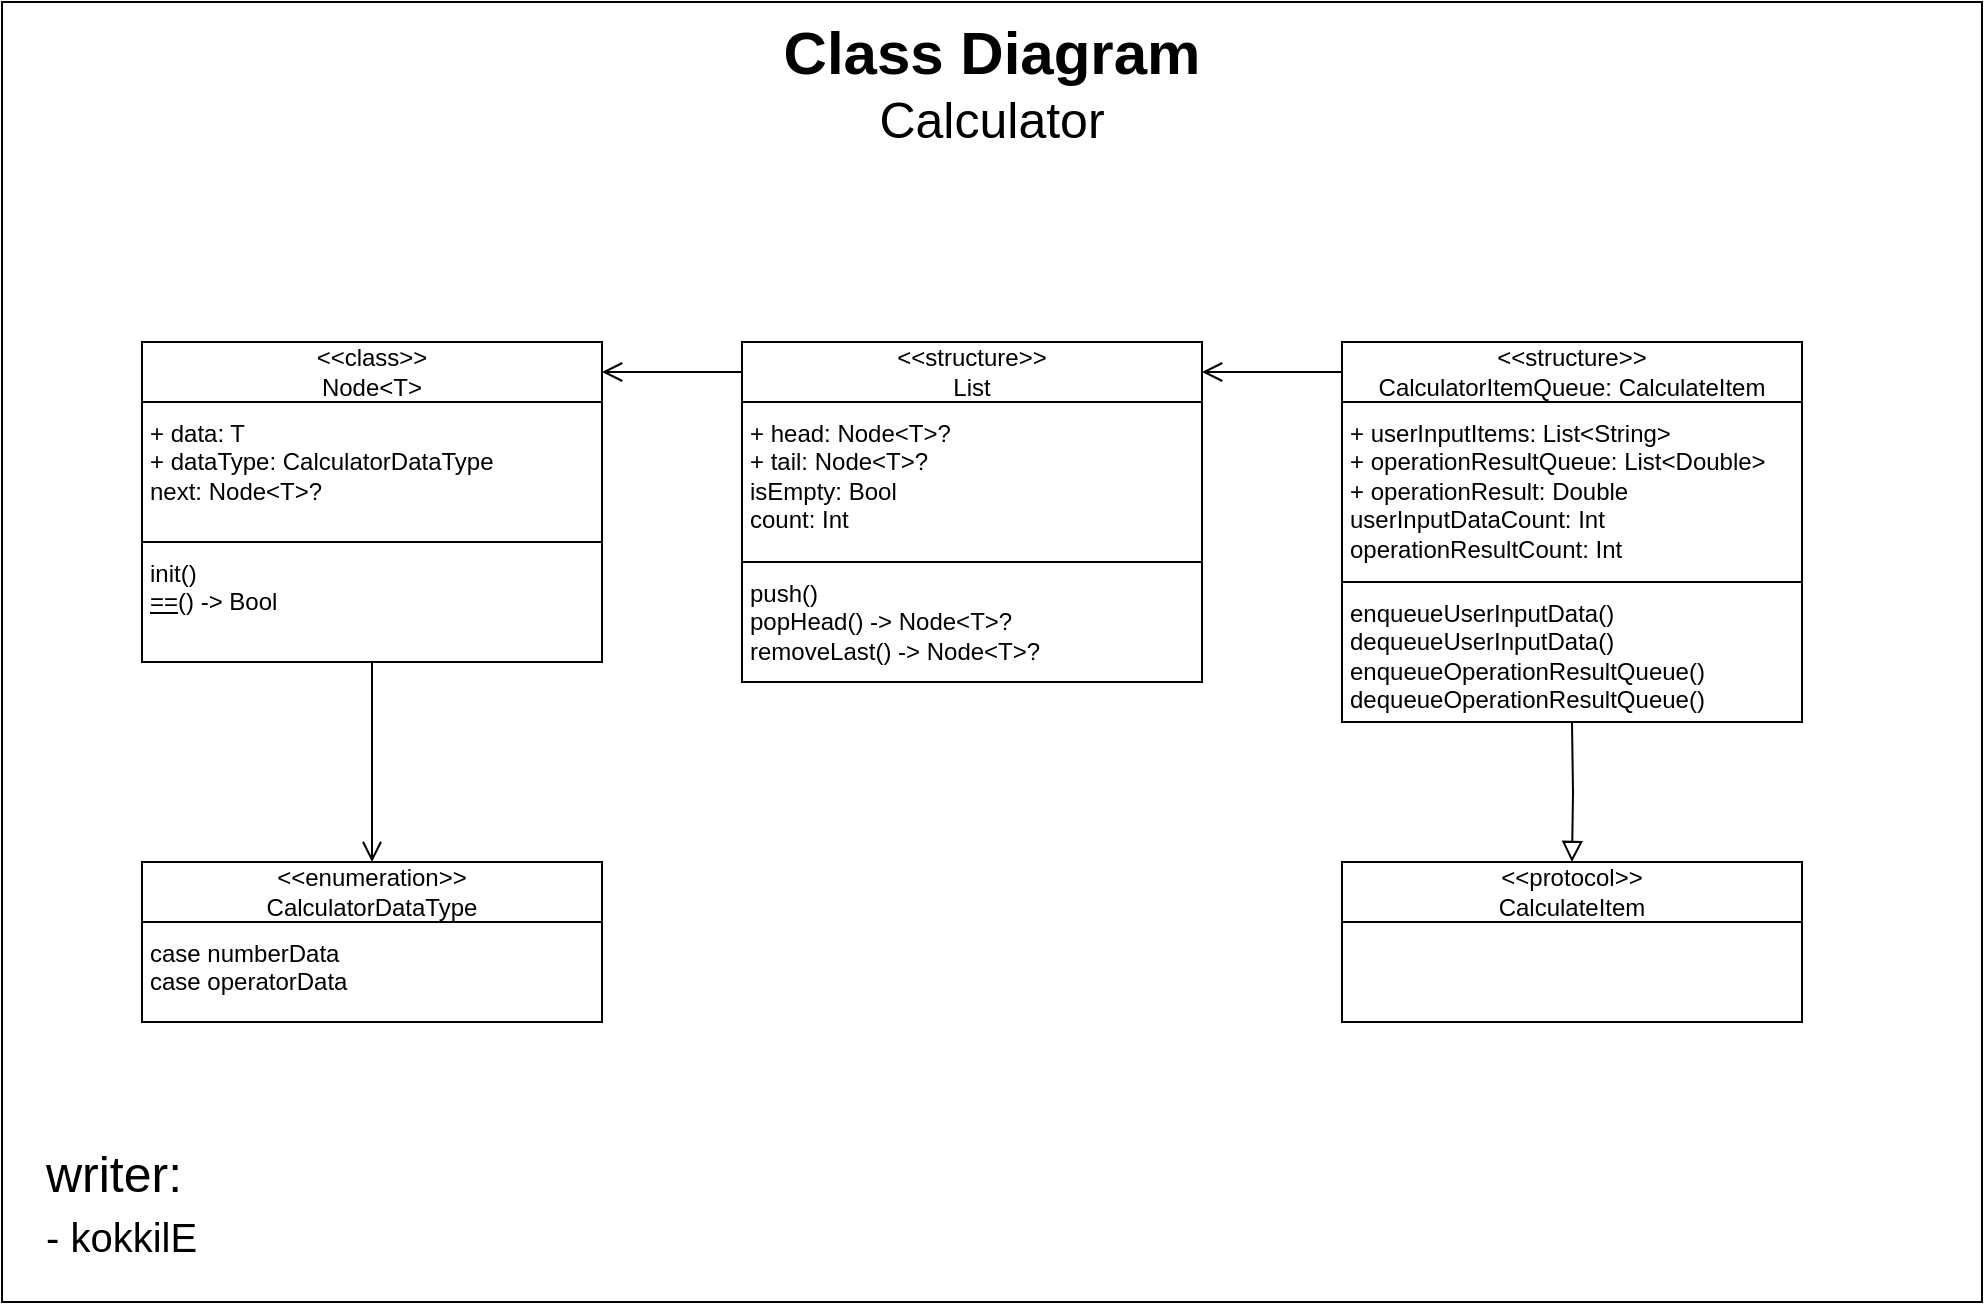 <mxfile version="20.8.8" type="device"><diagram name="페이지-1" id="fggT2bgJQdwnDSR6Z4kB"><mxGraphModel dx="1177" dy="1103" grid="1" gridSize="10" guides="1" tooltips="1" connect="1" arrows="1" fold="1" page="1" pageScale="1" pageWidth="827" pageHeight="1169" math="0" shadow="0"><root><mxCell id="0"/><mxCell id="1" parent="0"/><mxCell id="EbQQWnLRJY5x4ZOek9hN-35" value="" style="group" vertex="1" connectable="0" parent="1"><mxGeometry x="80" y="400" width="990" height="650" as="geometry"/></mxCell><mxCell id="EbQQWnLRJY5x4ZOek9hN-18" value="" style="rounded=0;whiteSpace=wrap;html=1;" vertex="1" parent="EbQQWnLRJY5x4ZOek9hN-35"><mxGeometry width="990" height="650" as="geometry"/></mxCell><mxCell id="EbQQWnLRJY5x4ZOek9hN-33" value="&lt;font&gt;&lt;span style=&quot;font-weight: bold; font-size: 30px;&quot;&gt;Class Diagram&lt;/span&gt;&lt;br&gt;&lt;font style=&quot;font-size: 25px;&quot;&gt;Calculator&lt;/font&gt;&lt;/font&gt;" style="rounded=0;whiteSpace=wrap;html=1;strokeColor=none;fillColor=none;" vertex="1" parent="EbQQWnLRJY5x4ZOek9hN-35"><mxGeometry x="346.25" width="297.5" height="80" as="geometry"/></mxCell><mxCell id="EbQQWnLRJY5x4ZOek9hN-34" value="writer:&amp;nbsp;&lt;br&gt;&lt;div style=&quot;&quot;&gt;&lt;span style=&quot;font-size: 20px;&quot;&gt;- kokkilE&lt;/span&gt;&lt;/div&gt;" style="rounded=0;whiteSpace=wrap;html=1;fontSize=25;fillColor=none;align=left;spacingLeft=20;strokeColor=none;spacingBottom=20;" vertex="1" parent="EbQQWnLRJY5x4ZOek9hN-35"><mxGeometry y="570" width="190" height="80" as="geometry"/></mxCell><mxCell id="EbQQWnLRJY5x4ZOek9hN-13" value="" style="group" vertex="1" connectable="0" parent="1"><mxGeometry x="750" y="570" width="230" height="190" as="geometry"/></mxCell><mxCell id="EbQQWnLRJY5x4ZOek9hN-14" value="&amp;lt;&amp;lt;structure&amp;gt;&amp;gt;&lt;br&gt;CalculatorItemQueue: CalculateItem" style="rounded=0;whiteSpace=wrap;html=1;align=center;verticalAlign=middle;spacingTop=2;spacingLeft=2;spacingBottom=2;spacingRight=2;" vertex="1" parent="EbQQWnLRJY5x4ZOek9hN-13"><mxGeometry width="230" height="30" as="geometry"/></mxCell><mxCell id="EbQQWnLRJY5x4ZOek9hN-15" value="&lt;div&gt;+ userInputItems: List&amp;lt;String&amp;gt;&lt;/div&gt;&lt;div&gt;+ operationResultQueue: List&amp;lt;Double&amp;gt;&lt;/div&gt;&lt;div&gt;+ operationResult: Double&lt;/div&gt;&lt;div&gt;&lt;div style=&quot;border-color: var(--border-color);&quot;&gt;userInputDataCount: Int&lt;/div&gt;&lt;div style=&quot;border-color: var(--border-color);&quot;&gt;operationResultCount: Int&lt;/div&gt;&lt;/div&gt;" style="rounded=0;whiteSpace=wrap;html=1;align=left;verticalAlign=top;spacingTop=2;spacingLeft=2;spacingBottom=2;spacingRight=2;" vertex="1" parent="EbQQWnLRJY5x4ZOek9hN-13"><mxGeometry y="30" width="230" height="90" as="geometry"/></mxCell><mxCell id="EbQQWnLRJY5x4ZOek9hN-16" value="&lt;div&gt;enqueueUserInputData()&lt;br&gt;&lt;/div&gt;&lt;div&gt;dequeueUserInputData()&lt;/div&gt;&lt;div&gt;enqueueOperationResultQueue()&lt;/div&gt;&lt;div&gt;dequeueOperationResultQueue()&lt;/div&gt;" style="rounded=0;whiteSpace=wrap;html=1;align=left;verticalAlign=top;spacingTop=2;spacingLeft=2;spacingBottom=2;spacingRight=2;" vertex="1" parent="EbQQWnLRJY5x4ZOek9hN-13"><mxGeometry y="120" width="230" height="70" as="geometry"/></mxCell><mxCell id="EbQQWnLRJY5x4ZOek9hN-19" value="" style="group" vertex="1" connectable="0" parent="1"><mxGeometry x="150" y="830" width="230" height="80" as="geometry"/></mxCell><mxCell id="EbQQWnLRJY5x4ZOek9hN-10" value="&amp;lt;&amp;lt;enumeration&amp;gt;&amp;gt;&lt;br&gt;CalculatorDataType" style="rounded=0;whiteSpace=wrap;html=1;align=center;verticalAlign=middle;spacingTop=2;spacingLeft=2;spacingBottom=2;spacingRight=2;" vertex="1" parent="EbQQWnLRJY5x4ZOek9hN-19"><mxGeometry width="230" height="30" as="geometry"/></mxCell><mxCell id="EbQQWnLRJY5x4ZOek9hN-11" value="case numberData&lt;br&gt;case operatorData" style="rounded=0;whiteSpace=wrap;html=1;align=left;verticalAlign=top;spacingTop=2;spacingLeft=2;spacingBottom=2;spacingRight=2;" vertex="1" parent="EbQQWnLRJY5x4ZOek9hN-19"><mxGeometry y="30" width="230" height="50" as="geometry"/></mxCell><mxCell id="EbQQWnLRJY5x4ZOek9hN-20" value="" style="group" vertex="1" connectable="0" parent="1"><mxGeometry x="150" y="570" width="230" height="160" as="geometry"/></mxCell><mxCell id="EbQQWnLRJY5x4ZOek9hN-1" value="&amp;lt;&amp;lt;class&amp;gt;&amp;gt;&lt;br&gt;Node&amp;lt;T&amp;gt;" style="rounded=0;whiteSpace=wrap;html=1;align=center;verticalAlign=middle;spacingTop=2;spacingLeft=2;spacingBottom=2;spacingRight=2;" vertex="1" parent="EbQQWnLRJY5x4ZOek9hN-20"><mxGeometry width="230" height="30" as="geometry"/></mxCell><mxCell id="EbQQWnLRJY5x4ZOek9hN-2" value="+ data: T&lt;br&gt;+ dataType: CalculatorDataType&lt;br&gt;next: Node&amp;lt;T&amp;gt;?" style="rounded=0;whiteSpace=wrap;html=1;align=left;verticalAlign=top;spacingTop=2;spacingLeft=2;spacingBottom=2;spacingRight=2;" vertex="1" parent="EbQQWnLRJY5x4ZOek9hN-20"><mxGeometry y="30" width="230" height="70" as="geometry"/></mxCell><mxCell id="EbQQWnLRJY5x4ZOek9hN-3" value="init()&lt;br&gt;&lt;u&gt;==&lt;/u&gt;() -&amp;gt; Bool" style="rounded=0;whiteSpace=wrap;html=1;align=left;verticalAlign=top;spacingTop=2;spacingLeft=2;spacingBottom=2;spacingRight=2;" vertex="1" parent="EbQQWnLRJY5x4ZOek9hN-20"><mxGeometry y="100" width="230" height="60" as="geometry"/></mxCell><mxCell id="EbQQWnLRJY5x4ZOek9hN-21" value="" style="group" vertex="1" connectable="0" parent="1"><mxGeometry x="450" y="570" width="230" height="170" as="geometry"/></mxCell><mxCell id="EbQQWnLRJY5x4ZOek9hN-6" value="&amp;lt;&amp;lt;structure&amp;gt;&amp;gt;&lt;br&gt;List" style="rounded=0;whiteSpace=wrap;html=1;align=center;verticalAlign=middle;spacingTop=2;spacingLeft=2;spacingBottom=2;spacingRight=2;" vertex="1" parent="EbQQWnLRJY5x4ZOek9hN-21"><mxGeometry width="230" height="30" as="geometry"/></mxCell><mxCell id="EbQQWnLRJY5x4ZOek9hN-7" value="+ head: Node&amp;lt;T&amp;gt;?&lt;br&gt;+ tail: Node&amp;lt;T&amp;gt;?&lt;br&gt;isEmpty: Bool&lt;br&gt;count: Int" style="rounded=0;whiteSpace=wrap;html=1;align=left;verticalAlign=top;spacingTop=2;spacingLeft=2;spacingBottom=2;spacingRight=2;" vertex="1" parent="EbQQWnLRJY5x4ZOek9hN-21"><mxGeometry y="30" width="230" height="80" as="geometry"/></mxCell><mxCell id="EbQQWnLRJY5x4ZOek9hN-8" value="push()&lt;br&gt;popHead() -&amp;gt; Node&amp;lt;T&amp;gt;?&lt;br&gt;removeLast() -&amp;gt; Node&amp;lt;T&amp;gt;?" style="rounded=0;whiteSpace=wrap;html=1;align=left;verticalAlign=top;spacingTop=2;spacingLeft=2;spacingBottom=2;spacingRight=2;" vertex="1" parent="EbQQWnLRJY5x4ZOek9hN-21"><mxGeometry y="110" width="230" height="60" as="geometry"/></mxCell><mxCell id="EbQQWnLRJY5x4ZOek9hN-25" value="" style="group" vertex="1" connectable="0" parent="1"><mxGeometry x="750" y="830" width="230" height="80" as="geometry"/></mxCell><mxCell id="EbQQWnLRJY5x4ZOek9hN-23" value="&amp;lt;&amp;lt;protocol&amp;gt;&amp;gt;&lt;br&gt;CalculateItem" style="rounded=0;whiteSpace=wrap;html=1;align=center;verticalAlign=middle;spacingTop=2;spacingLeft=2;spacingBottom=2;spacingRight=2;" vertex="1" parent="EbQQWnLRJY5x4ZOek9hN-25"><mxGeometry width="230" height="30" as="geometry"/></mxCell><mxCell id="EbQQWnLRJY5x4ZOek9hN-24" value="" style="rounded=0;whiteSpace=wrap;html=1;align=left;verticalAlign=top;spacingTop=2;spacingLeft=2;spacingBottom=2;spacingRight=2;" vertex="1" parent="EbQQWnLRJY5x4ZOek9hN-25"><mxGeometry y="30" width="230" height="50" as="geometry"/></mxCell><mxCell id="EbQQWnLRJY5x4ZOek9hN-27" style="edgeStyle=orthogonalEdgeStyle;rounded=0;orthogonalLoop=1;jettySize=auto;html=1;entryX=0.5;entryY=0;entryDx=0;entryDy=0;endArrow=block;endFill=0;endSize=8;strokeWidth=1;" edge="1" parent="1" target="EbQQWnLRJY5x4ZOek9hN-23"><mxGeometry relative="1" as="geometry"><mxPoint x="865" y="760" as="sourcePoint"/></mxGeometry></mxCell><mxCell id="EbQQWnLRJY5x4ZOek9hN-30" style="edgeStyle=orthogonalEdgeStyle;rounded=0;orthogonalLoop=1;jettySize=auto;html=1;exitX=0.5;exitY=1;exitDx=0;exitDy=0;strokeWidth=1;endArrow=open;endFill=0;endSize=8;" edge="1" parent="1" source="EbQQWnLRJY5x4ZOek9hN-3"><mxGeometry relative="1" as="geometry"><mxPoint x="265" y="830" as="targetPoint"/></mxGeometry></mxCell><mxCell id="EbQQWnLRJY5x4ZOek9hN-31" style="edgeStyle=orthogonalEdgeStyle;rounded=0;orthogonalLoop=1;jettySize=auto;html=1;exitX=0;exitY=0.5;exitDx=0;exitDy=0;entryX=1;entryY=0.5;entryDx=0;entryDy=0;strokeWidth=1;endArrow=open;endFill=0;endSize=8;" edge="1" parent="1" source="EbQQWnLRJY5x4ZOek9hN-6" target="EbQQWnLRJY5x4ZOek9hN-1"><mxGeometry relative="1" as="geometry"/></mxCell><mxCell id="EbQQWnLRJY5x4ZOek9hN-32" style="edgeStyle=orthogonalEdgeStyle;rounded=0;orthogonalLoop=1;jettySize=auto;html=1;exitX=0;exitY=0.5;exitDx=0;exitDy=0;entryX=1;entryY=0.5;entryDx=0;entryDy=0;strokeWidth=1;endArrow=open;endFill=0;endSize=8;" edge="1" parent="1" source="EbQQWnLRJY5x4ZOek9hN-14" target="EbQQWnLRJY5x4ZOek9hN-6"><mxGeometry relative="1" as="geometry"/></mxCell></root></mxGraphModel></diagram></mxfile>